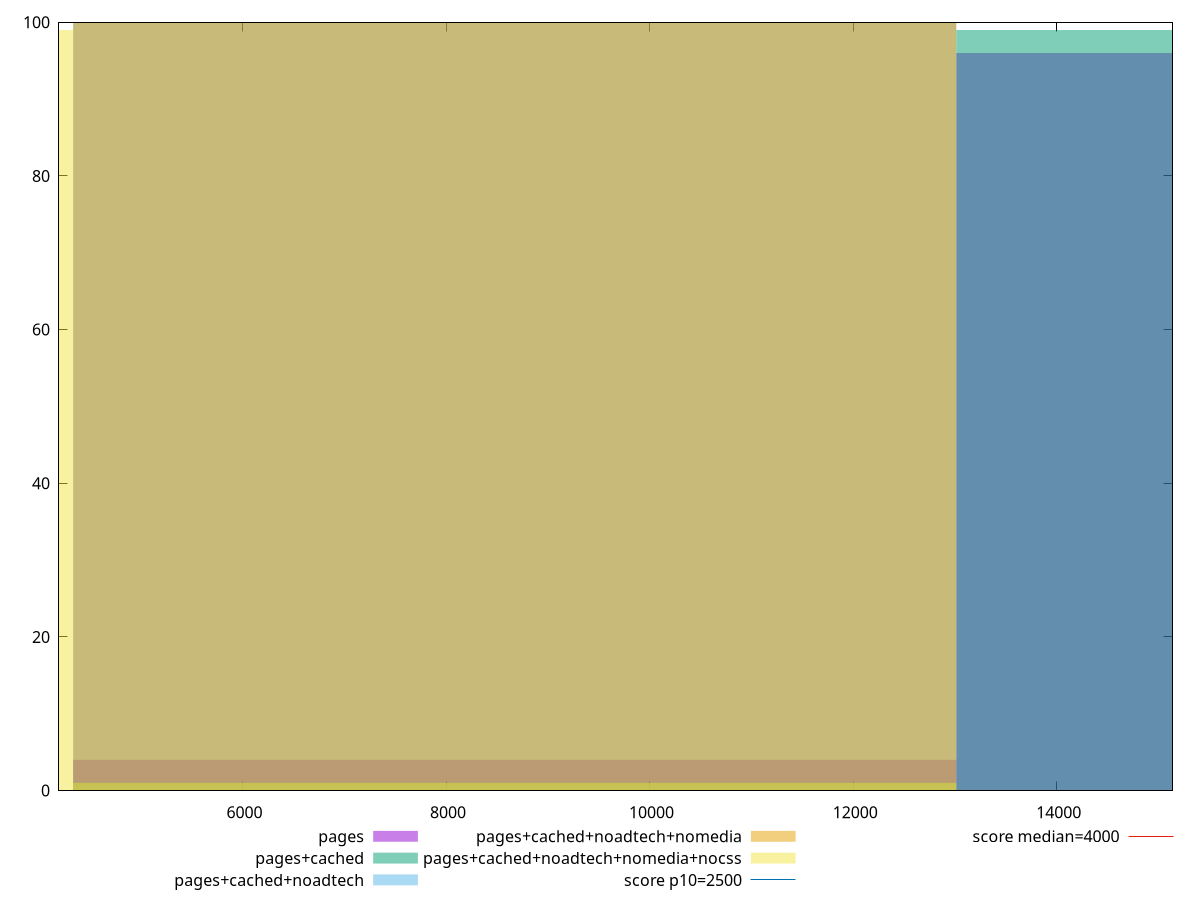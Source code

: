 reset

$pages <<EOF
8674.87184254946 4
17349.74368509892 96
EOF

$pagesCached <<EOF
8674.87184254946 1
17349.74368509892 99
EOF

$pagesCachedNoadtech <<EOF
8674.87184254946 100
EOF

$pagesCachedNoadtechNomedia <<EOF
8674.87184254946 100
EOF

$pagesCachedNoadtechNomediaNocss <<EOF
8674.87184254946 1
0 99
EOF

set key outside below
set boxwidth 8674.87184254946
set xrange [4198.53675:15136.189999999999]
set yrange [0:100]
set trange [0:100]
set style fill transparent solid 0.5 noborder

set parametric
set terminal svg size 640, 530 enhanced background rgb 'white'
set output "report_00026_2021-02-22T21:38:55.199Z/largest-contentful-paint/comparison/histogram/all_raw.svg"

plot $pages title "pages" with boxes, \
     $pagesCached title "pages+cached" with boxes, \
     $pagesCachedNoadtech title "pages+cached+noadtech" with boxes, \
     $pagesCachedNoadtechNomedia title "pages+cached+noadtech+nomedia" with boxes, \
     $pagesCachedNoadtechNomediaNocss title "pages+cached+noadtech+nomedia+nocss" with boxes, \
     2500,t title "score p10=2500", \
     4000,t title "score median=4000"

reset
